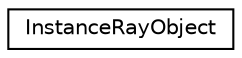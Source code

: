 digraph G
{
  edge [fontname="Helvetica",fontsize="10",labelfontname="Helvetica",labelfontsize="10"];
  node [fontname="Helvetica",fontsize="10",shape=record];
  rankdir=LR;
  Node1 [label="InstanceRayObject",height=0.2,width=0.4,color="black", fillcolor="white", style="filled",URL="$df/d6d/structInstanceRayObject.html"];
}
